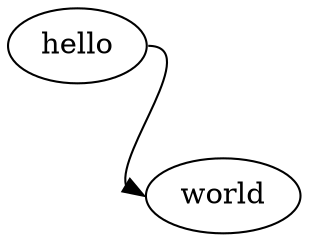 digraph hello_world {
	node [label="\N", href="javascript:void(click_node('\N'))"];
	graph [bb="0,0,120,108",
		_draw_="c 9 -#ffffffff C 9 -#ffffffff P 4 0 -1 0 108 121 108 121 -1 ",
		xdotversion="1.2"];
	hello [pos="28,90", width="0.77778", height="0.5", _draw_="c 9 -#000000ff e 28 90 28 18 ", _ldraw_="F 14.000000 11 -Times-Roman c 9 -#000000ff T 28 83 0 29 5 -hello "];
	world [pos="88,18", width="0.88889", height="0.5", _draw_="c 9 -#000000ff e 88 18 32 18 ", _ldraw_="F 14.000000 11 -Times-Roman c 9 -#000000ff T 88 11 0 35 5 -world "];
	hello:e -> world:w [pos="e,56,18 56,90 82.75,90 42.416,39.687 47.154,23.178", _draw_="c 9 -#000000ff B 4 56 90 83 90 42 40 47 23 ", _hdraw_="S 5 -solid c 9 -#000000ff C 9 -#000000ff P 3 49 26 56 18 46 20 "];
}
